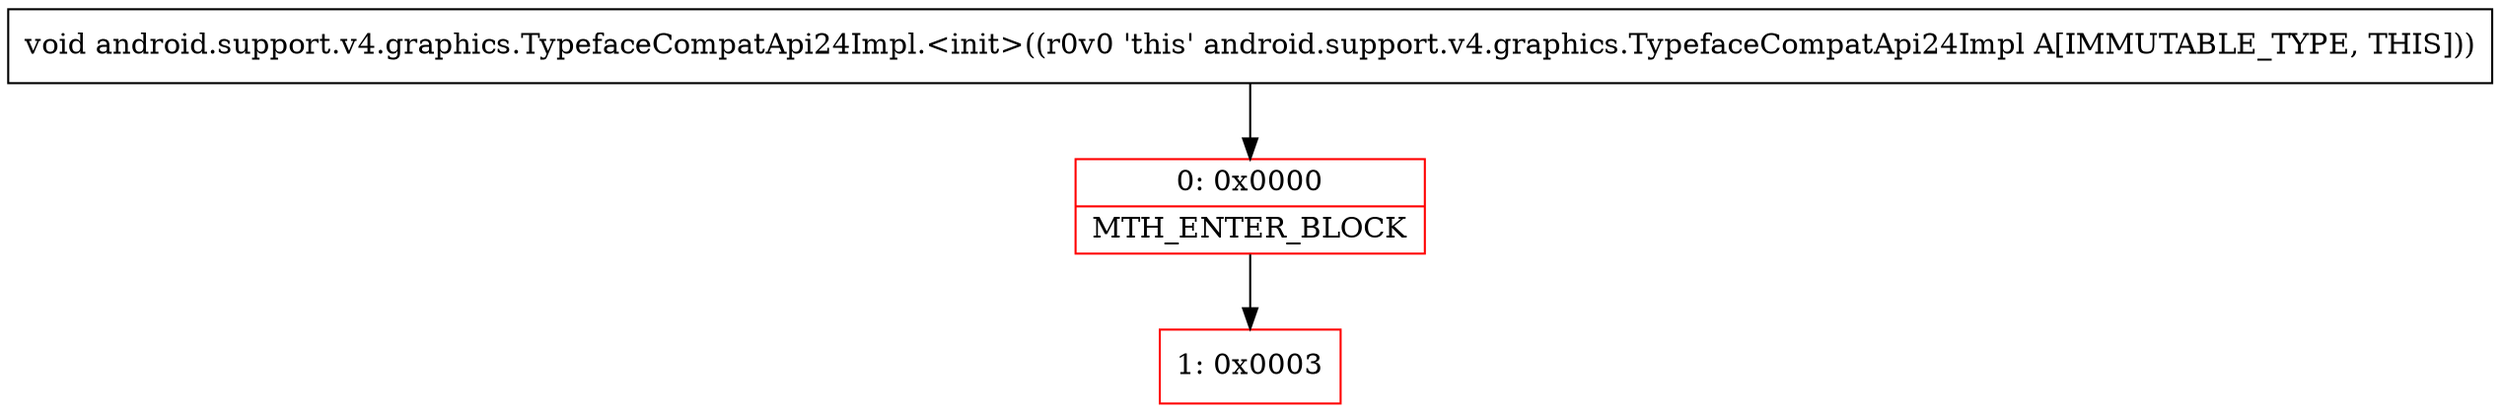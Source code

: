 digraph "CFG forandroid.support.v4.graphics.TypefaceCompatApi24Impl.\<init\>()V" {
subgraph cluster_Region_2066030175 {
label = "R(0)";
node [shape=record,color=blue];
}
Node_0 [shape=record,color=red,label="{0\:\ 0x0000|MTH_ENTER_BLOCK\l}"];
Node_1 [shape=record,color=red,label="{1\:\ 0x0003}"];
MethodNode[shape=record,label="{void android.support.v4.graphics.TypefaceCompatApi24Impl.\<init\>((r0v0 'this' android.support.v4.graphics.TypefaceCompatApi24Impl A[IMMUTABLE_TYPE, THIS])) }"];
MethodNode -> Node_0;
Node_0 -> Node_1;
}

